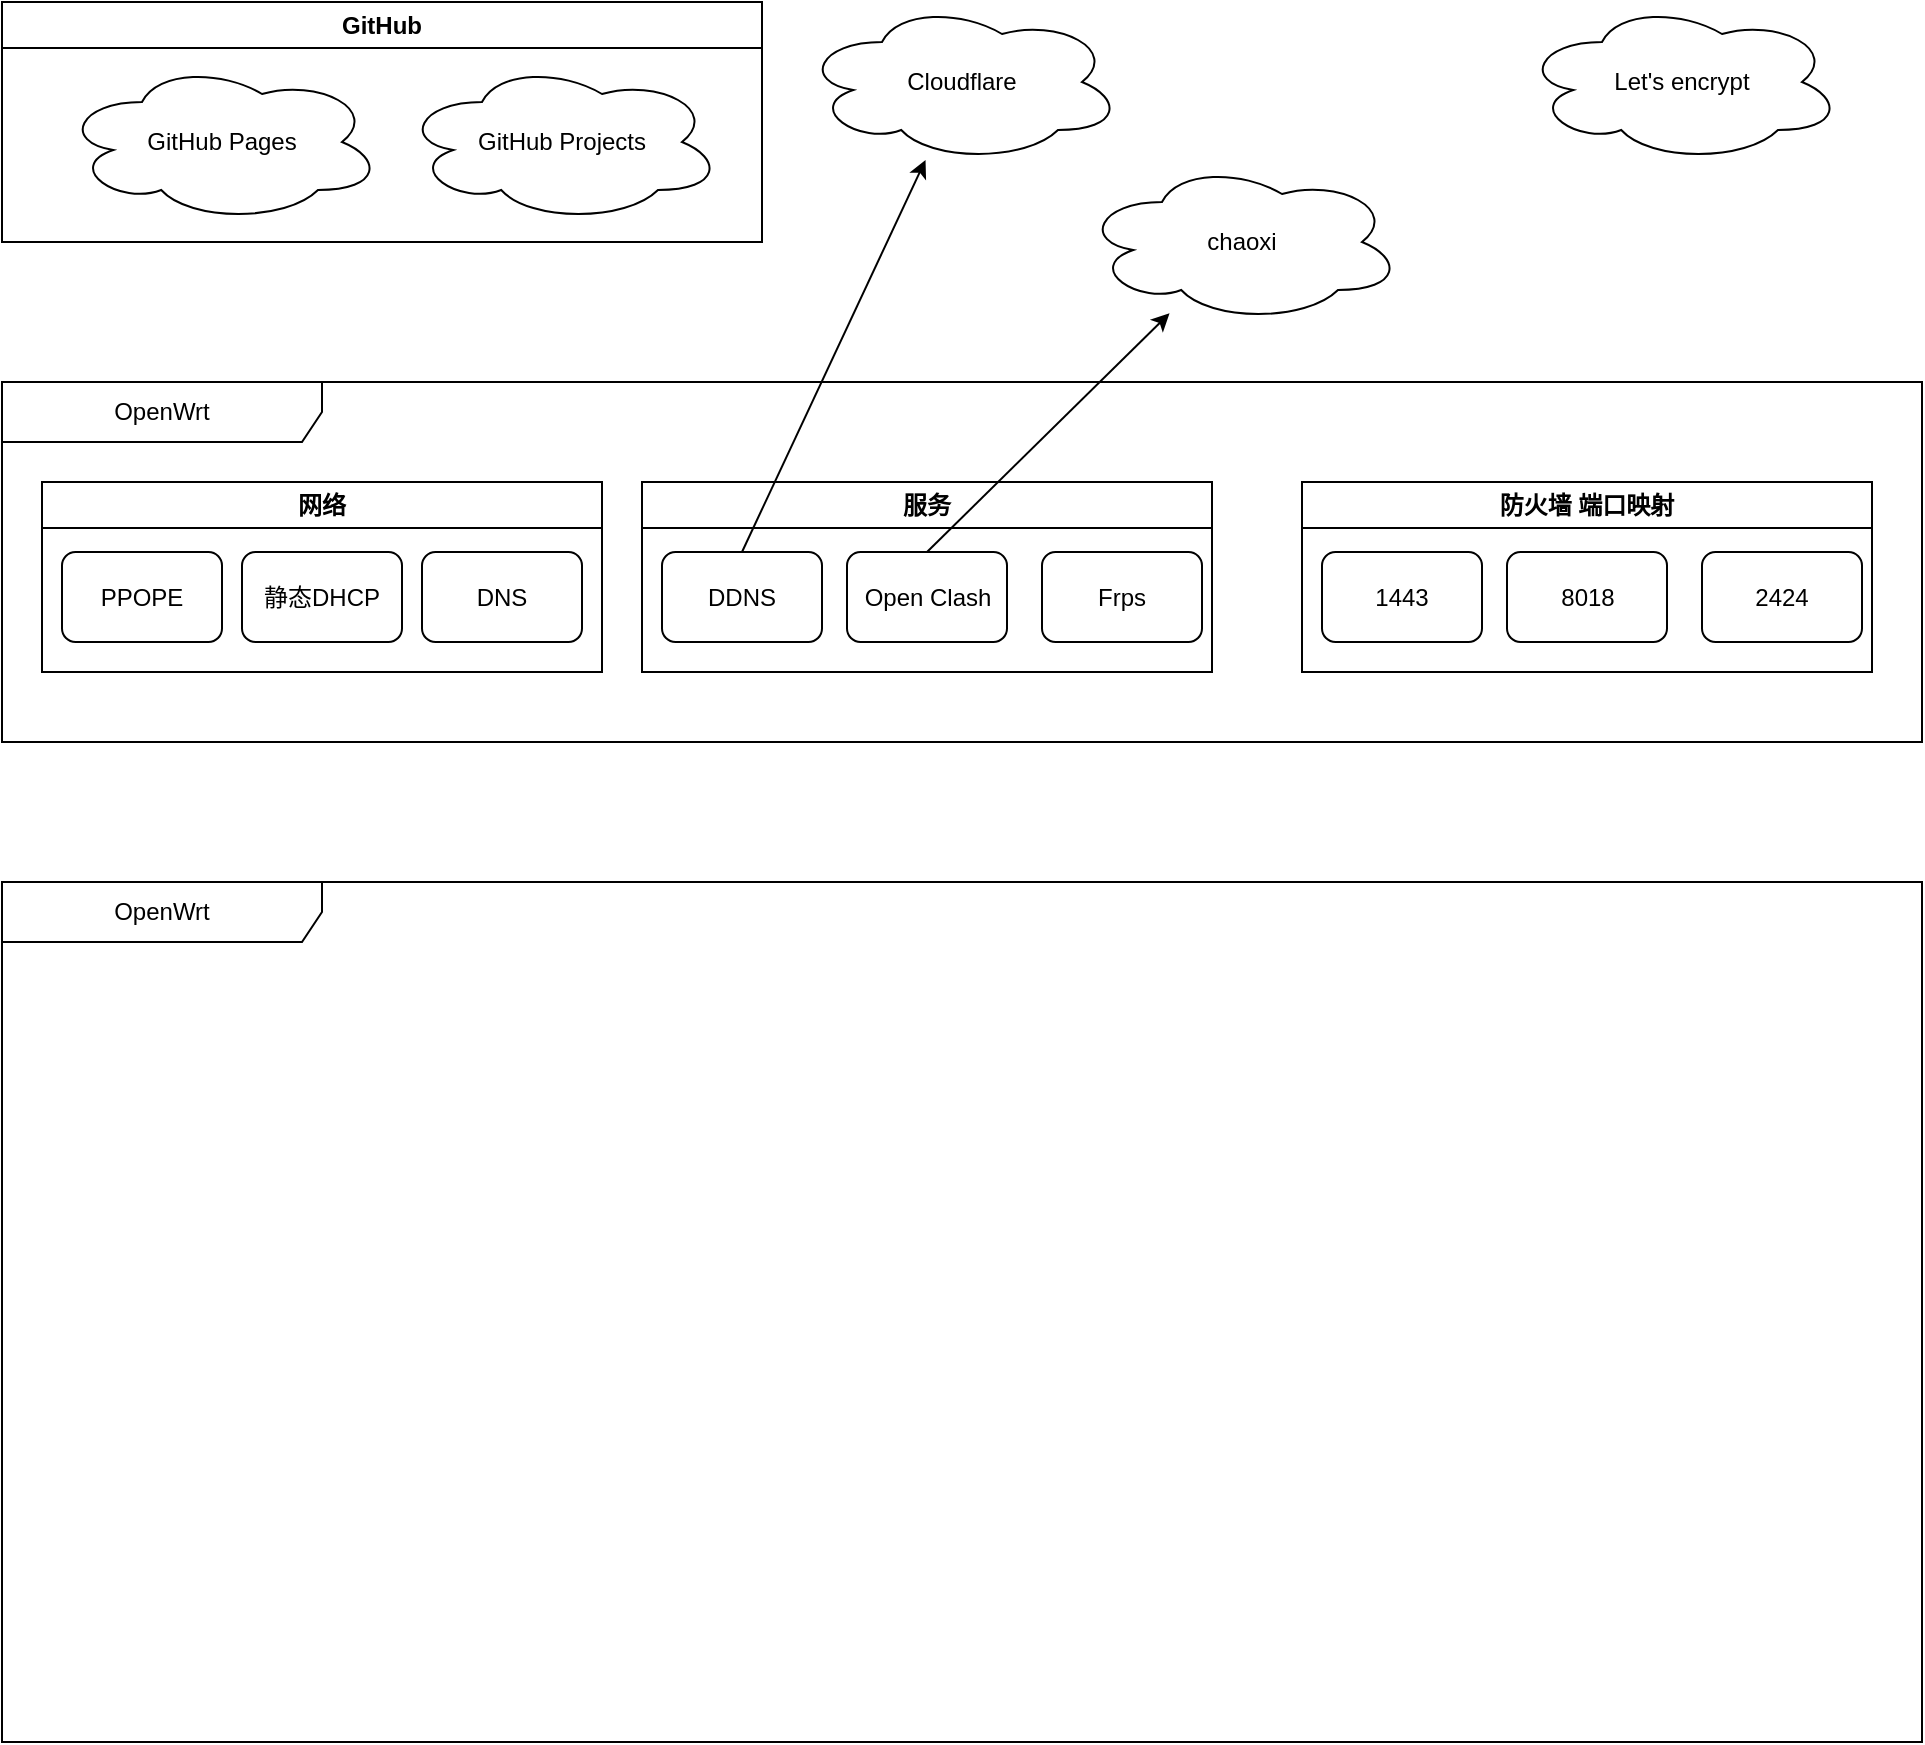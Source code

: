 <mxfile version="24.3.1" type="gitlab">
  <diagram name="第 1 页" id="e-LJE6VTRzdldm77Gw4b">
    <mxGraphModel dx="2656" dy="1020" grid="1" gridSize="10" guides="1" tooltips="1" connect="1" arrows="1" fold="1" page="1" pageScale="1" pageWidth="827" pageHeight="1169" math="0" shadow="0">
      <root>
        <mxCell id="0" />
        <mxCell id="1" parent="0" />
        <mxCell id="TakU2glmTCrqVlv05UEU-4" value="OpenWrt" style="shape=umlFrame;whiteSpace=wrap;html=1;pointerEvents=0;recursiveResize=0;container=1;collapsible=0;width=160;" parent="1" vertex="1">
          <mxGeometry x="40" y="200" width="960" height="180" as="geometry" />
        </mxCell>
        <mxCell id="Hl0JE5hzpCv0qT6t5u4m-25" value="服务" style="swimlane;whiteSpace=wrap;html=1;" vertex="1" parent="TakU2glmTCrqVlv05UEU-4">
          <mxGeometry x="320" y="50" width="285" height="95" as="geometry">
            <mxRectangle x="260" y="45" width="80" height="30" as="alternateBounds" />
          </mxGeometry>
        </mxCell>
        <mxCell id="Hl0JE5hzpCv0qT6t5u4m-29" value="DDNS" style="rounded=1;whiteSpace=wrap;html=1;" vertex="1" parent="Hl0JE5hzpCv0qT6t5u4m-25">
          <mxGeometry x="10" y="35" width="80" height="45" as="geometry" />
        </mxCell>
        <mxCell id="Hl0JE5hzpCv0qT6t5u4m-30" value="Open Clash" style="rounded=1;whiteSpace=wrap;html=1;" vertex="1" parent="Hl0JE5hzpCv0qT6t5u4m-25">
          <mxGeometry x="102.5" y="35" width="80" height="45" as="geometry" />
        </mxCell>
        <mxCell id="Hl0JE5hzpCv0qT6t5u4m-31" value="Frps" style="rounded=1;whiteSpace=wrap;html=1;" vertex="1" parent="Hl0JE5hzpCv0qT6t5u4m-25">
          <mxGeometry x="200" y="35" width="80" height="45" as="geometry" />
        </mxCell>
        <mxCell id="Hl0JE5hzpCv0qT6t5u4m-43" value="防火墙 端口映射" style="swimlane;whiteSpace=wrap;html=1;" vertex="1" parent="TakU2glmTCrqVlv05UEU-4">
          <mxGeometry x="650" y="50" width="285" height="95" as="geometry">
            <mxRectangle x="260" y="45" width="80" height="30" as="alternateBounds" />
          </mxGeometry>
        </mxCell>
        <mxCell id="Hl0JE5hzpCv0qT6t5u4m-44" value="1443" style="rounded=1;whiteSpace=wrap;html=1;" vertex="1" parent="Hl0JE5hzpCv0qT6t5u4m-43">
          <mxGeometry x="10" y="35" width="80" height="45" as="geometry" />
        </mxCell>
        <mxCell id="Hl0JE5hzpCv0qT6t5u4m-45" value="8018" style="rounded=1;whiteSpace=wrap;html=1;" vertex="1" parent="Hl0JE5hzpCv0qT6t5u4m-43">
          <mxGeometry x="102.5" y="35" width="80" height="45" as="geometry" />
        </mxCell>
        <mxCell id="Hl0JE5hzpCv0qT6t5u4m-46" value="2424" style="rounded=1;whiteSpace=wrap;html=1;" vertex="1" parent="Hl0JE5hzpCv0qT6t5u4m-43">
          <mxGeometry x="200" y="35" width="80" height="45" as="geometry" />
        </mxCell>
        <mxCell id="Hl0JE5hzpCv0qT6t5u4m-37" value="网络" style="swimlane;whiteSpace=wrap;html=1;" vertex="1" parent="TakU2glmTCrqVlv05UEU-4">
          <mxGeometry x="20" y="50" width="280" height="95" as="geometry">
            <mxRectangle x="260" y="45" width="80" height="30" as="alternateBounds" />
          </mxGeometry>
        </mxCell>
        <mxCell id="Hl0JE5hzpCv0qT6t5u4m-38" value="PPOPE" style="rounded=1;whiteSpace=wrap;html=1;" vertex="1" parent="Hl0JE5hzpCv0qT6t5u4m-37">
          <mxGeometry x="10" y="35" width="80" height="45" as="geometry" />
        </mxCell>
        <mxCell id="Hl0JE5hzpCv0qT6t5u4m-41" value="静态DHCP" style="rounded=1;whiteSpace=wrap;html=1;" vertex="1" parent="Hl0JE5hzpCv0qT6t5u4m-37">
          <mxGeometry x="100" y="35" width="80" height="45" as="geometry" />
        </mxCell>
        <mxCell id="Hl0JE5hzpCv0qT6t5u4m-42" value="DNS" style="rounded=1;whiteSpace=wrap;html=1;" vertex="1" parent="Hl0JE5hzpCv0qT6t5u4m-37">
          <mxGeometry x="190" y="35" width="80" height="45" as="geometry" />
        </mxCell>
        <mxCell id="Hl0JE5hzpCv0qT6t5u4m-15" value="GitHub" style="swimlane;whiteSpace=wrap;html=1;" vertex="1" parent="1">
          <mxGeometry x="40" y="10" width="380" height="120" as="geometry">
            <mxRectangle x="100" y="-60" width="80" height="30" as="alternateBounds" />
          </mxGeometry>
        </mxCell>
        <mxCell id="Hl0JE5hzpCv0qT6t5u4m-17" value="GitHub Pages" style="ellipse;shape=cloud;whiteSpace=wrap;html=1;" vertex="1" parent="Hl0JE5hzpCv0qT6t5u4m-15">
          <mxGeometry x="30" y="30" width="160" height="80" as="geometry" />
        </mxCell>
        <mxCell id="Hl0JE5hzpCv0qT6t5u4m-18" value="GitHub Projects" style="ellipse;shape=cloud;whiteSpace=wrap;html=1;" vertex="1" parent="Hl0JE5hzpCv0qT6t5u4m-15">
          <mxGeometry x="200" y="30" width="160" height="80" as="geometry" />
        </mxCell>
        <mxCell id="Hl0JE5hzpCv0qT6t5u4m-22" value="Cloudflare" style="ellipse;shape=cloud;whiteSpace=wrap;html=1;" vertex="1" parent="1">
          <mxGeometry x="440" y="10" width="160" height="80" as="geometry" />
        </mxCell>
        <mxCell id="Hl0JE5hzpCv0qT6t5u4m-23" value="chaoxi" style="ellipse;shape=cloud;whiteSpace=wrap;html=1;" vertex="1" parent="1">
          <mxGeometry x="580" y="90" width="160" height="80" as="geometry" />
        </mxCell>
        <mxCell id="Hl0JE5hzpCv0qT6t5u4m-34" style="rounded=0;orthogonalLoop=1;jettySize=auto;html=1;exitX=0.5;exitY=0;exitDx=0;exitDy=0;" edge="1" parent="1" source="Hl0JE5hzpCv0qT6t5u4m-29" target="Hl0JE5hzpCv0qT6t5u4m-22">
          <mxGeometry relative="1" as="geometry" />
        </mxCell>
        <mxCell id="Hl0JE5hzpCv0qT6t5u4m-35" value="Let&#39;s encrypt" style="ellipse;shape=cloud;whiteSpace=wrap;html=1;" vertex="1" parent="1">
          <mxGeometry x="800" y="10" width="160" height="80" as="geometry" />
        </mxCell>
        <mxCell id="Hl0JE5hzpCv0qT6t5u4m-36" style="rounded=0;orthogonalLoop=1;jettySize=auto;html=1;exitX=0.5;exitY=0;exitDx=0;exitDy=0;" edge="1" parent="1" source="Hl0JE5hzpCv0qT6t5u4m-30" target="Hl0JE5hzpCv0qT6t5u4m-23">
          <mxGeometry relative="1" as="geometry" />
        </mxCell>
        <mxCell id="Hl0JE5hzpCv0qT6t5u4m-47" value="OpenWrt" style="shape=umlFrame;whiteSpace=wrap;html=1;pointerEvents=0;recursiveResize=0;container=1;collapsible=0;width=160;" vertex="1" parent="1">
          <mxGeometry x="40" y="450" width="960" height="430" as="geometry" />
        </mxCell>
      </root>
    </mxGraphModel>
  </diagram>
</mxfile>
